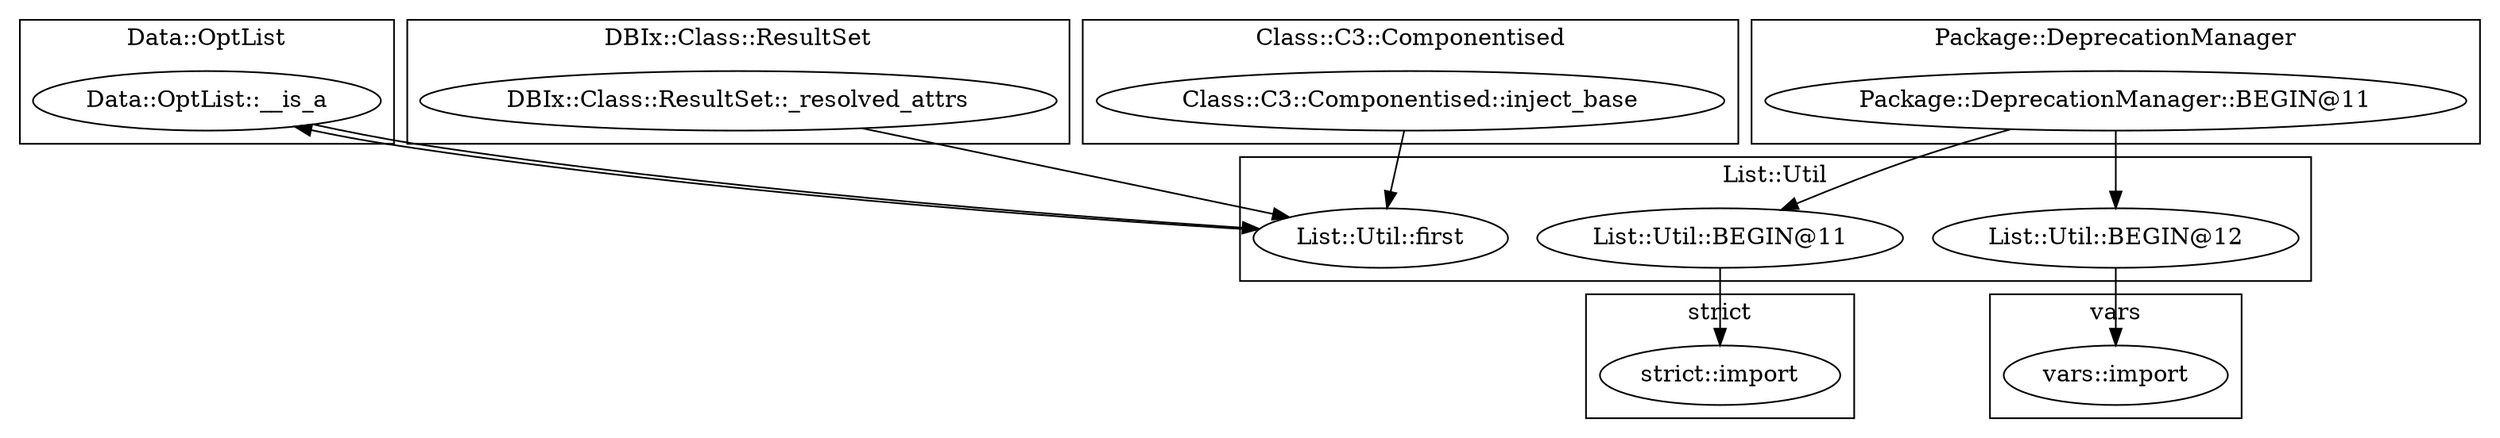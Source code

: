 digraph {
graph [overlap=false]
subgraph cluster_vars {
	label="vars";
	"vars::import";
}
subgraph cluster_Data_OptList {
	label="Data::OptList";
	"Data::OptList::__is_a";
}
subgraph cluster_strict {
	label="strict";
	"strict::import";
}
subgraph cluster_DBIx_Class_ResultSet {
	label="DBIx::Class::ResultSet";
	"DBIx::Class::ResultSet::_resolved_attrs";
}
subgraph cluster_Class_C3_Componentised {
	label="Class::C3::Componentised";
	"Class::C3::Componentised::inject_base";
}
subgraph cluster_List_Util {
	label="List::Util";
	"List::Util::BEGIN@11";
	"List::Util::first";
	"List::Util::BEGIN@12";
}
subgraph cluster_Package_DeprecationManager {
	label="Package::DeprecationManager";
	"Package::DeprecationManager::BEGIN@11";
}
"Package::DeprecationManager::BEGIN@11" -> "List::Util::BEGIN@11";
"List::Util::first" -> "Data::OptList::__is_a";
"Package::DeprecationManager::BEGIN@11" -> "List::Util::BEGIN@12";
"List::Util::BEGIN@12" -> "vars::import";
"Class::C3::Componentised::inject_base" -> "List::Util::first";
"DBIx::Class::ResultSet::_resolved_attrs" -> "List::Util::first";
"Data::OptList::__is_a" -> "List::Util::first";
"List::Util::BEGIN@11" -> "strict::import";
}
